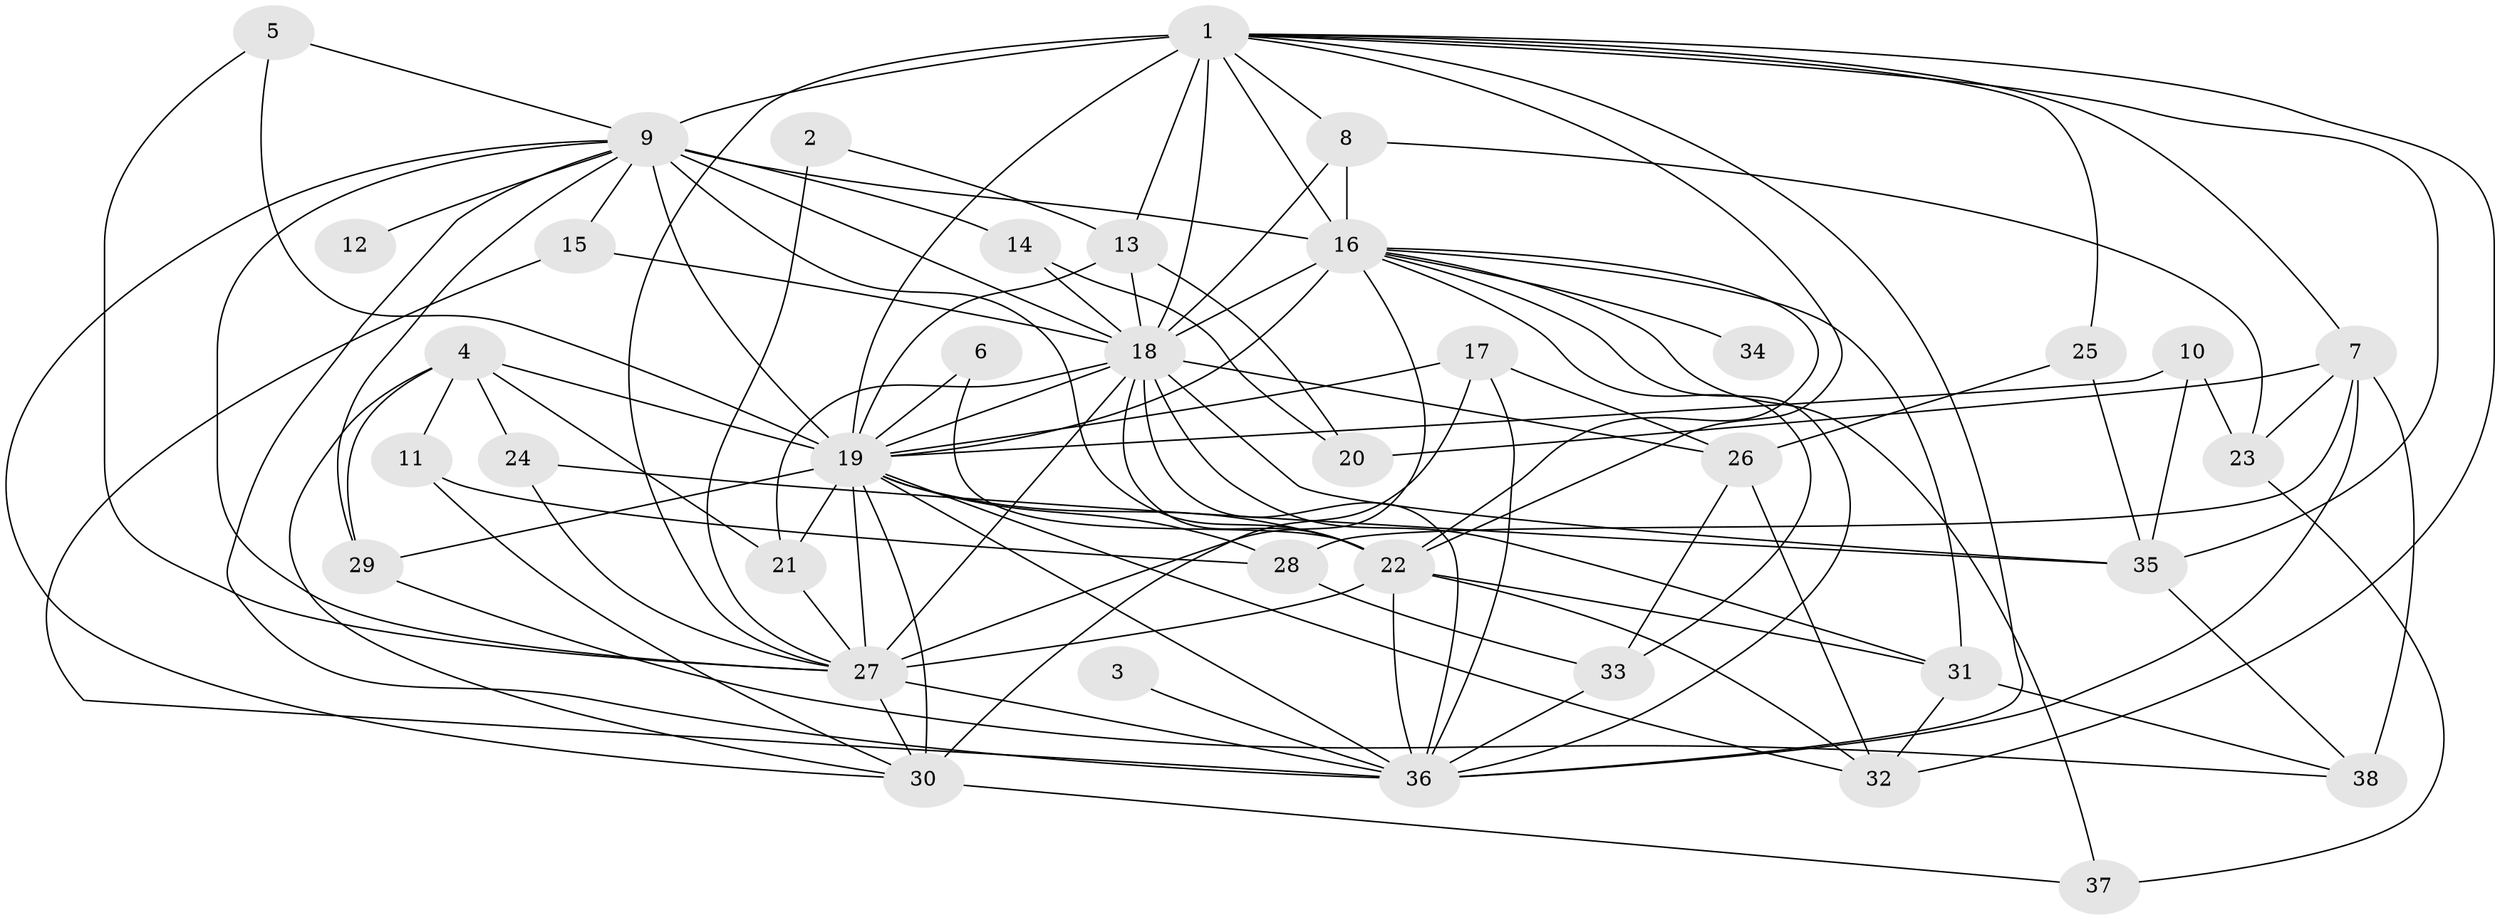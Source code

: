 // original degree distribution, {19: 0.010752688172043012, 15: 0.021505376344086023, 18: 0.021505376344086023, 22: 0.010752688172043012, 16: 0.021505376344086023, 20: 0.010752688172043012, 23: 0.010752688172043012, 5: 0.06451612903225806, 2: 0.4946236559139785, 7: 0.03225806451612903, 3: 0.1827956989247312, 4: 0.10752688172043011, 6: 0.010752688172043012}
// Generated by graph-tools (version 1.1) at 2025/36/03/04/25 23:36:18]
// undirected, 38 vertices, 108 edges
graph export_dot {
  node [color=gray90,style=filled];
  1;
  2;
  3;
  4;
  5;
  6;
  7;
  8;
  9;
  10;
  11;
  12;
  13;
  14;
  15;
  16;
  17;
  18;
  19;
  20;
  21;
  22;
  23;
  24;
  25;
  26;
  27;
  28;
  29;
  30;
  31;
  32;
  33;
  34;
  35;
  36;
  37;
  38;
  1 -- 7 [weight=1.0];
  1 -- 8 [weight=1.0];
  1 -- 9 [weight=2.0];
  1 -- 13 [weight=2.0];
  1 -- 16 [weight=1.0];
  1 -- 18 [weight=4.0];
  1 -- 19 [weight=3.0];
  1 -- 22 [weight=1.0];
  1 -- 25 [weight=1.0];
  1 -- 27 [weight=1.0];
  1 -- 32 [weight=2.0];
  1 -- 35 [weight=1.0];
  1 -- 36 [weight=1.0];
  2 -- 13 [weight=1.0];
  2 -- 27 [weight=1.0];
  3 -- 36 [weight=1.0];
  4 -- 11 [weight=1.0];
  4 -- 19 [weight=1.0];
  4 -- 21 [weight=1.0];
  4 -- 24 [weight=1.0];
  4 -- 29 [weight=1.0];
  4 -- 30 [weight=1.0];
  5 -- 9 [weight=1.0];
  5 -- 19 [weight=1.0];
  5 -- 27 [weight=1.0];
  6 -- 19 [weight=1.0];
  6 -- 22 [weight=1.0];
  7 -- 20 [weight=1.0];
  7 -- 23 [weight=1.0];
  7 -- 28 [weight=3.0];
  7 -- 36 [weight=1.0];
  7 -- 38 [weight=1.0];
  8 -- 16 [weight=1.0];
  8 -- 18 [weight=1.0];
  8 -- 23 [weight=1.0];
  9 -- 12 [weight=1.0];
  9 -- 14 [weight=1.0];
  9 -- 15 [weight=1.0];
  9 -- 16 [weight=2.0];
  9 -- 18 [weight=2.0];
  9 -- 19 [weight=2.0];
  9 -- 22 [weight=1.0];
  9 -- 27 [weight=2.0];
  9 -- 29 [weight=1.0];
  9 -- 30 [weight=1.0];
  9 -- 36 [weight=1.0];
  10 -- 19 [weight=1.0];
  10 -- 23 [weight=1.0];
  10 -- 35 [weight=1.0];
  11 -- 28 [weight=1.0];
  11 -- 30 [weight=1.0];
  13 -- 18 [weight=1.0];
  13 -- 19 [weight=1.0];
  13 -- 20 [weight=2.0];
  14 -- 18 [weight=1.0];
  14 -- 20 [weight=1.0];
  15 -- 18 [weight=2.0];
  15 -- 36 [weight=1.0];
  16 -- 18 [weight=3.0];
  16 -- 19 [weight=3.0];
  16 -- 22 [weight=1.0];
  16 -- 27 [weight=1.0];
  16 -- 31 [weight=1.0];
  16 -- 33 [weight=1.0];
  16 -- 34 [weight=1.0];
  16 -- 36 [weight=2.0];
  16 -- 37 [weight=1.0];
  17 -- 19 [weight=1.0];
  17 -- 26 [weight=1.0];
  17 -- 30 [weight=1.0];
  17 -- 36 [weight=1.0];
  18 -- 19 [weight=4.0];
  18 -- 21 [weight=1.0];
  18 -- 22 [weight=2.0];
  18 -- 26 [weight=1.0];
  18 -- 27 [weight=2.0];
  18 -- 31 [weight=2.0];
  18 -- 35 [weight=1.0];
  18 -- 36 [weight=2.0];
  19 -- 21 [weight=1.0];
  19 -- 22 [weight=4.0];
  19 -- 27 [weight=3.0];
  19 -- 28 [weight=1.0];
  19 -- 29 [weight=1.0];
  19 -- 30 [weight=2.0];
  19 -- 32 [weight=2.0];
  19 -- 36 [weight=3.0];
  21 -- 27 [weight=1.0];
  22 -- 27 [weight=3.0];
  22 -- 31 [weight=1.0];
  22 -- 32 [weight=1.0];
  22 -- 36 [weight=1.0];
  23 -- 37 [weight=1.0];
  24 -- 27 [weight=1.0];
  24 -- 35 [weight=1.0];
  25 -- 26 [weight=1.0];
  25 -- 35 [weight=1.0];
  26 -- 32 [weight=1.0];
  26 -- 33 [weight=1.0];
  27 -- 30 [weight=1.0];
  27 -- 36 [weight=1.0];
  28 -- 33 [weight=1.0];
  29 -- 38 [weight=1.0];
  30 -- 37 [weight=1.0];
  31 -- 32 [weight=1.0];
  31 -- 38 [weight=1.0];
  33 -- 36 [weight=2.0];
  35 -- 38 [weight=1.0];
}

